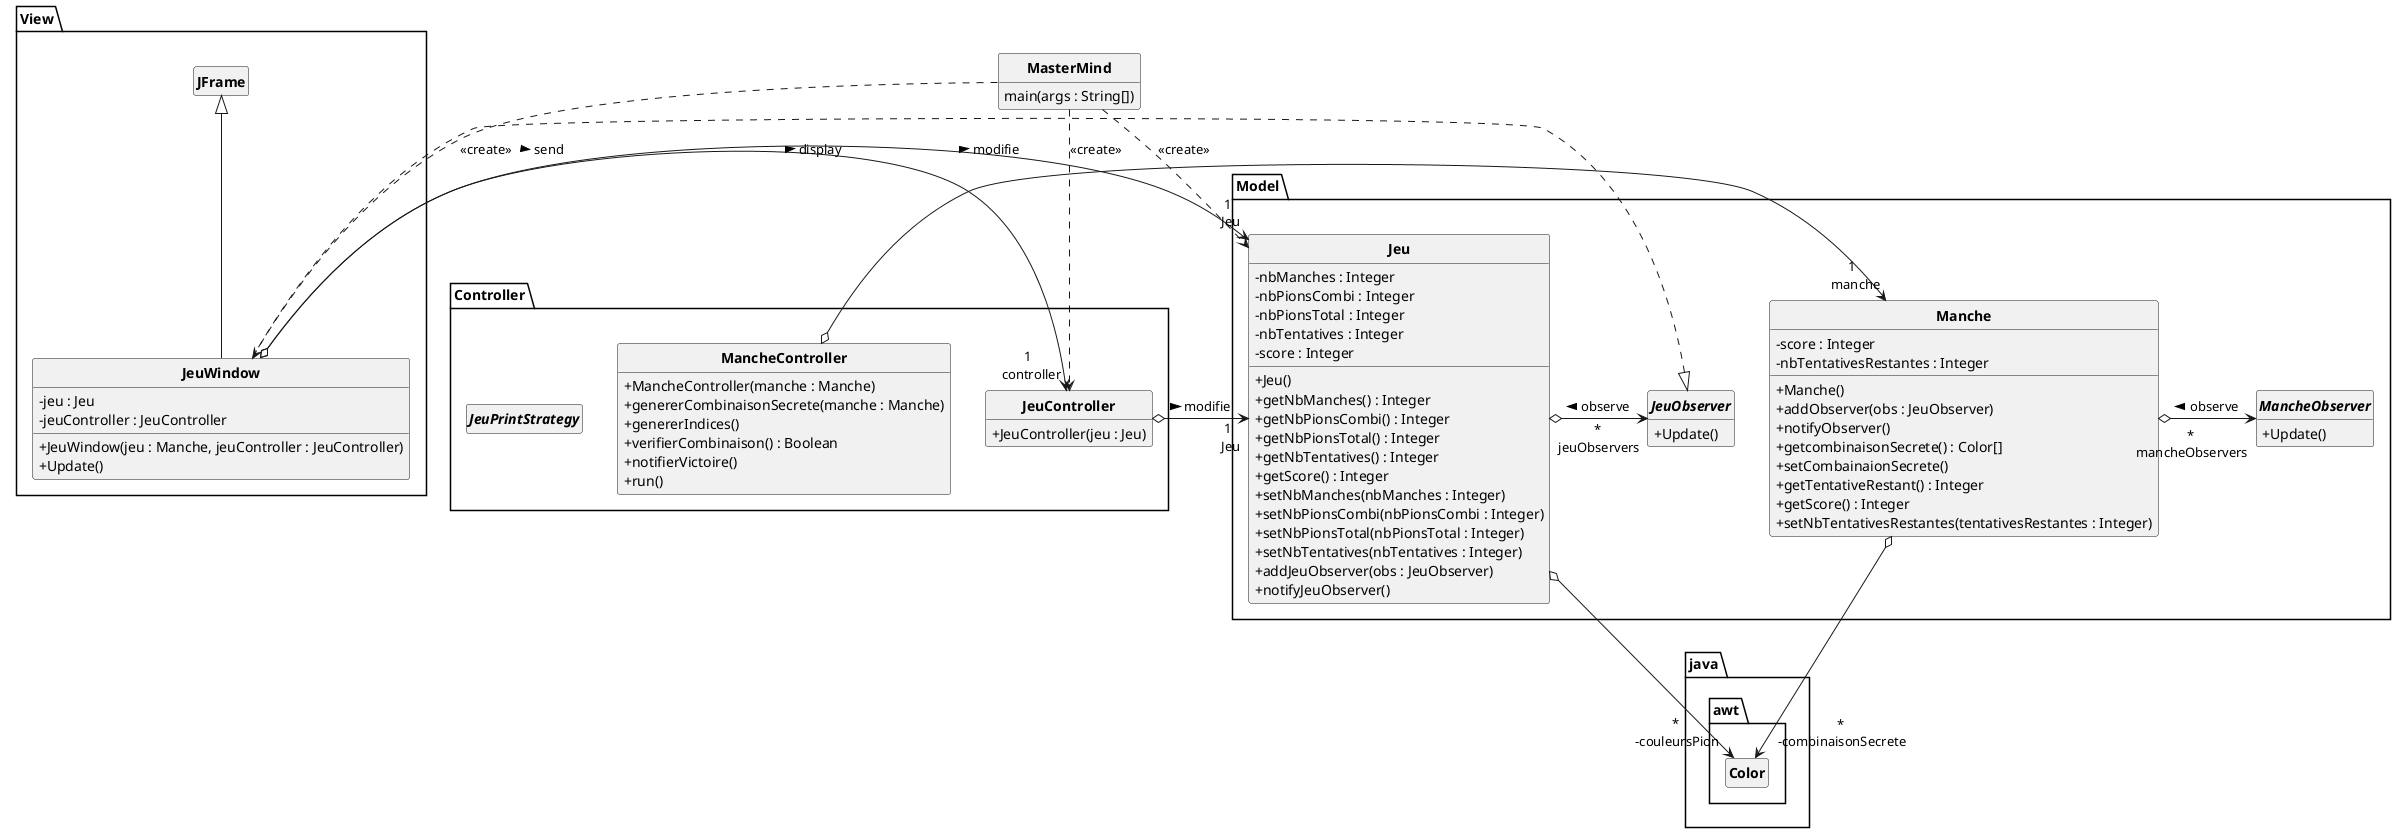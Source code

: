 @startuml
'https://plantuml.com/class-diagram

skinparam classAttributeIconSize 0
skinparam classFontStyle Bold
skinparam style strictuml
hide empty members

package Controller{
    class MancheController{
        + MancheController(manche : Manche)
        + genererCombinaisonSecrete(manche : Manche)
        + genererIndices()
        + verifierCombinaison() : Boolean
        + notifierVictoire()
        + run()
    }

    class JeuController{
        + JeuController(jeu : Jeu)
    }

    interface JeuPrintStrategy{
        
    }
}

package java.awt{
    class Color
}

package Model{
    class Jeu{
        - nbManches : Integer
        - nbPionsCombi : Integer
        - nbPionsTotal : Integer
        - nbTentatives : Integer
        - score : Integer
        + Jeu()
        + getNbManches() : Integer
        + getNbPionsCombi() : Integer
        + getNbPionsTotal() : Integer
        + getNbTentatives() : Integer
        + getScore() : Integer
        + setNbManches(nbManches : Integer)
        + setNbPionsCombi(nbPionsCombi : Integer)
        + setNbPionsTotal(nbPionsTotal : Integer)
        + setNbTentatives(nbTentatives : Integer)
        + addJeuObserver(obs : JeuObserver)
        + notifyJeuObserver()
    }
    '''Jeu o--> "*\n-manches"Manche
    class Manche {
        - score : Integer
        - nbTentativesRestantes : Integer
        + Manche()
        + addObserver(obs : JeuObserver)
        + notifyObserver()
        + getcombinaisonSecrete() : Color[]
        + setCombainaionSecrete()
        + getTentativeRestant() : Integer
        + getScore() : Integer
        + setNbTentativesRestantes(tentativesRestantes : Integer)
    }

    Jeu o-d->"*\n -couleursPion" Color
    Manche o-d->"*\n -combinaisonSecrete" Color

    interface JeuObserver{
        + Update()
    }
    interface MancheObserver{
       + Update()
    }
}
package View{
    class JeuWindow extends JFrame implements Model.JeuObserver{
        - jeu : Jeu
        - jeuController : JeuController
        + JeuWindow(jeu : Manche, jeuController : JeuController)
        + Update()

    }
}
class MasterMind
{
    main(args : String[])
}
View.JeuWindow o-> "1 \n controller"Controller.JeuController : > send
View.JeuWindow o->"1 \n Jeu" Model.Jeu : > display
MasterMind ..> View.JeuWindow : <<create>>
MasterMind ..> Controller.JeuController : <<create>>
MasterMind ..> Model.Jeu : <<create>>
Model.Jeu "*\n jeuObservers" o-> Model.JeuObserver : < observe
Model.Manche "*\n mancheObservers" o-> Model.MancheObserver : < observe
Controller.JeuController o->"1 \n Jeu" Model.Jeu : > modifie
Controller.MancheController o->"1 \n manche" Model.Manche : > modifie
@enduml

Evolutions de la conception :
- utilisation de la classe Color de java.awt pour les couleurs des pions
- création d'une classe Manche qui va faire ce qui était prévu pour la classe Jeu.
- classe Jeu ne possédera que le score global et les différentes manches
- utilisation de 2 interfaces Observer, 1 pour le Jeu et 1 pour les Manches